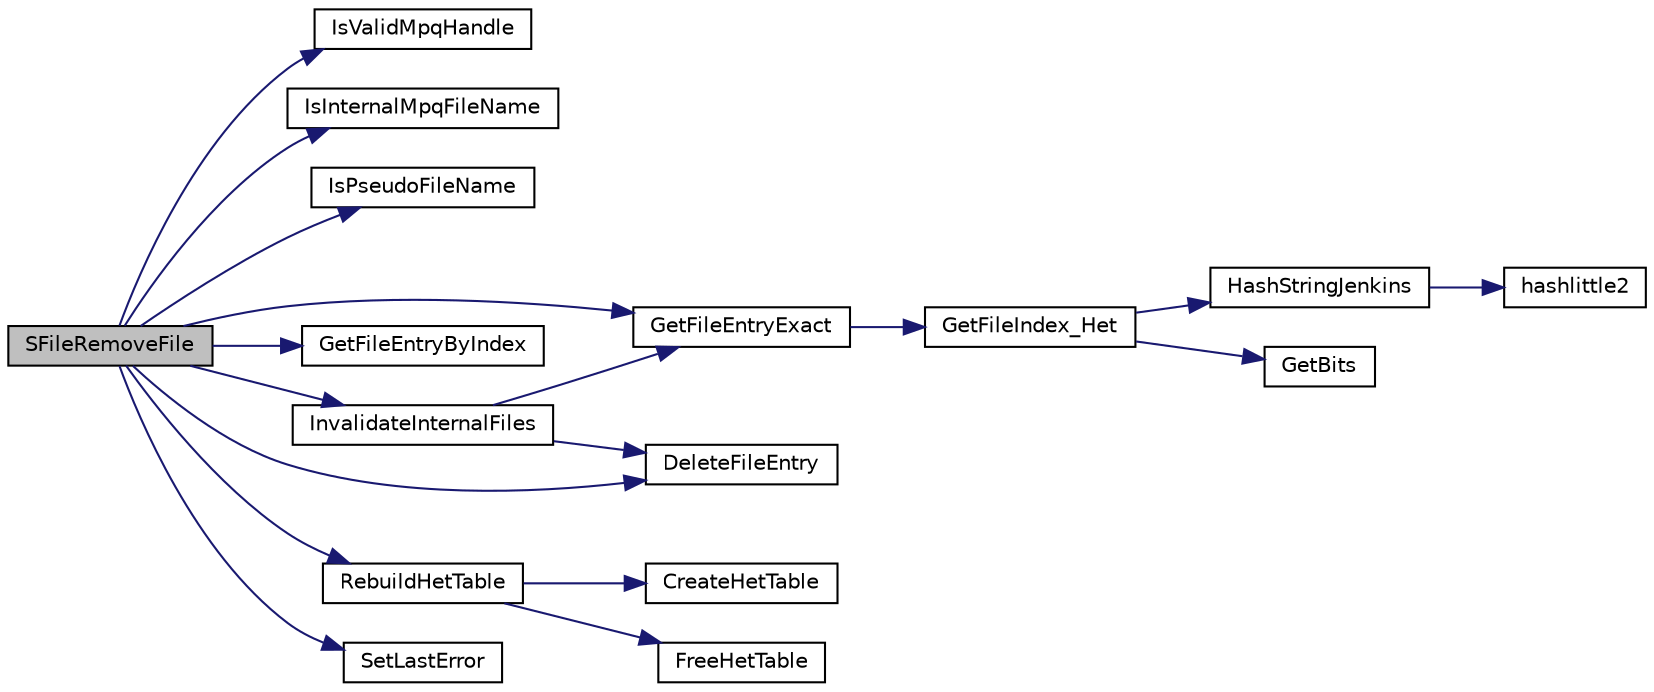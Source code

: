 digraph G
{
  edge [fontname="Helvetica",fontsize="10",labelfontname="Helvetica",labelfontsize="10"];
  node [fontname="Helvetica",fontsize="10",shape=record];
  rankdir="LR";
  Node1 [label="SFileRemoveFile",height=0.2,width=0.4,color="black", fillcolor="grey75", style="filled" fontcolor="black"];
  Node1 -> Node2 [color="midnightblue",fontsize="10",style="solid",fontname="Helvetica"];
  Node2 [label="IsValidMpqHandle",height=0.2,width=0.4,color="black", fillcolor="white", style="filled",URL="$_s_base_common_8cpp.html#a67882fdf8d424efbb6b2e1f748583a66"];
  Node1 -> Node3 [color="midnightblue",fontsize="10",style="solid",fontname="Helvetica"];
  Node3 [label="IsInternalMpqFileName",height=0.2,width=0.4,color="black", fillcolor="white", style="filled",URL="$_s_base_common_8cpp.html#a271822a4e6a88edb8f2f53df8b713023"];
  Node1 -> Node4 [color="midnightblue",fontsize="10",style="solid",fontname="Helvetica"];
  Node4 [label="IsPseudoFileName",height=0.2,width=0.4,color="black", fillcolor="white", style="filled",URL="$_s_base_common_8cpp.html#ad01c4c290fa6caebc77053dbc12c1070"];
  Node1 -> Node5 [color="midnightblue",fontsize="10",style="solid",fontname="Helvetica"];
  Node5 [label="GetFileEntryExact",height=0.2,width=0.4,color="black", fillcolor="white", style="filled",URL="$_s_base_file_table_8cpp.html#a90069131da300c2a6d9ff0b7a1b41806"];
  Node5 -> Node6 [color="midnightblue",fontsize="10",style="solid",fontname="Helvetica"];
  Node6 [label="GetFileIndex_Het",height=0.2,width=0.4,color="black", fillcolor="white", style="filled",URL="$_s_base_file_table_8cpp.html#acf04d5326a7dd5e0c5d82598f8e76a50"];
  Node6 -> Node7 [color="midnightblue",fontsize="10",style="solid",fontname="Helvetica"];
  Node7 [label="HashStringJenkins",height=0.2,width=0.4,color="black", fillcolor="white", style="filled",URL="$_s_base_common_8cpp.html#a7c410e53e1793314064827d095ba86ce"];
  Node7 -> Node8 [color="midnightblue",fontsize="10",style="solid",fontname="Helvetica"];
  Node8 [label="hashlittle2",height=0.2,width=0.4,color="black", fillcolor="white", style="filled",URL="$lookup_8h.html#a28bbffa78951ac929184f31d92a05388"];
  Node6 -> Node9 [color="midnightblue",fontsize="10",style="solid",fontname="Helvetica"];
  Node9 [label="GetBits",height=0.2,width=0.4,color="black", fillcolor="white", style="filled",URL="$_s_base_file_table_8cpp.html#a8b7cf3b06d4cc7779a95a0ef92172269"];
  Node1 -> Node10 [color="midnightblue",fontsize="10",style="solid",fontname="Helvetica"];
  Node10 [label="GetFileEntryByIndex",height=0.2,width=0.4,color="black", fillcolor="white", style="filled",URL="$_s_base_file_table_8cpp.html#abf78f423c25cfc7a8065eca9dc4480af"];
  Node1 -> Node11 [color="midnightblue",fontsize="10",style="solid",fontname="Helvetica"];
  Node11 [label="InvalidateInternalFiles",height=0.2,width=0.4,color="black", fillcolor="white", style="filled",URL="$_s_base_file_table_8cpp.html#a49c99a591813b88b38d9d219af88a8d4"];
  Node11 -> Node5 [color="midnightblue",fontsize="10",style="solid",fontname="Helvetica"];
  Node11 -> Node12 [color="midnightblue",fontsize="10",style="solid",fontname="Helvetica"];
  Node12 [label="DeleteFileEntry",height=0.2,width=0.4,color="black", fillcolor="white", style="filled",URL="$_s_base_file_table_8cpp.html#ab491aefc6c1009d67e63868ea2be6ecc"];
  Node1 -> Node12 [color="midnightblue",fontsize="10",style="solid",fontname="Helvetica"];
  Node1 -> Node13 [color="midnightblue",fontsize="10",style="solid",fontname="Helvetica"];
  Node13 [label="RebuildHetTable",height=0.2,width=0.4,color="black", fillcolor="white", style="filled",URL="$_s_base_file_table_8cpp.html#a97fd4e4b3730b45b008fbba7dc7c07e8"];
  Node13 -> Node14 [color="midnightblue",fontsize="10",style="solid",fontname="Helvetica"];
  Node14 [label="CreateHetTable",height=0.2,width=0.4,color="black", fillcolor="white", style="filled",URL="$_s_base_file_table_8cpp.html#a97648c0afa4a301e7f7ee1e2bf201018"];
  Node13 -> Node15 [color="midnightblue",fontsize="10",style="solid",fontname="Helvetica"];
  Node15 [label="FreeHetTable",height=0.2,width=0.4,color="black", fillcolor="white", style="filled",URL="$_s_base_file_table_8cpp.html#a01959b3dc86a80003a50a1483937ce7d"];
  Node1 -> Node16 [color="midnightblue",fontsize="10",style="solid",fontname="Helvetica"];
  Node16 [label="SetLastError",height=0.2,width=0.4,color="black", fillcolor="white", style="filled",URL="$_file_stream_8cpp.html#ae12246cf2f9f9aa8e3a6367bd9fa2aed"];
}
